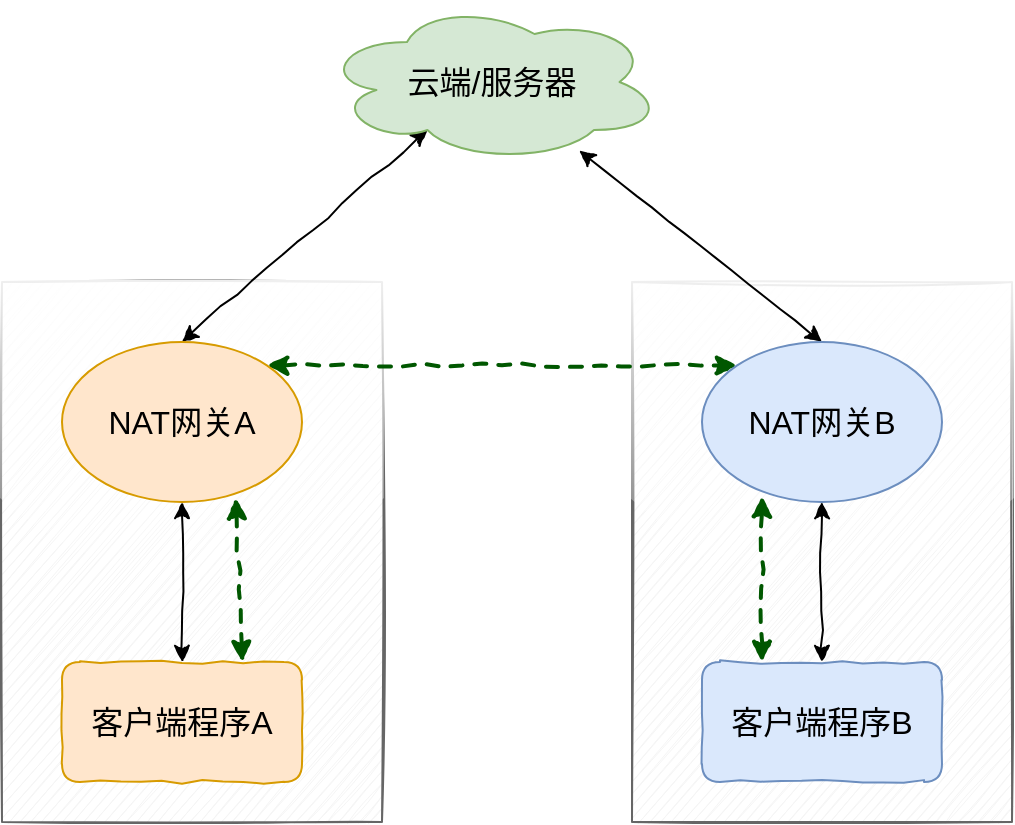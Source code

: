 <mxfile version="13.7.9" type="device" pages="2"><diagram name="P2P" id="c7558073-3199-34d8-9f00-42111426c3f3"><mxGraphModel dx="446" dy="807" grid="1" gridSize="10" guides="1" tooltips="1" connect="1" arrows="1" fold="1" page="1" pageScale="1" pageWidth="826" pageHeight="1169" background="#ffffff" math="0" shadow="0"><root><mxCell id="0"/><mxCell id="1" parent="0"/><mxCell id="Mm_WeiMqFNoQ1jMIzrZB-117" value="" style="rounded=0;whiteSpace=wrap;html=1;comic=1;fillColor=#f5f5f5;strokeColor=#666666;fontColor=#333333;glass=1;sketch=1;" vertex="1" parent="1"><mxGeometry x="445" y="290" width="190" height="270" as="geometry"/></mxCell><mxCell id="Mm_WeiMqFNoQ1jMIzrZB-116" value="" style="rounded=0;whiteSpace=wrap;html=1;comic=1;fillColor=#f5f5f5;strokeColor=#666666;fontColor=#333333;glass=1;sketch=1;" vertex="1" parent="1"><mxGeometry x="130" y="290" width="190" height="270" as="geometry"/></mxCell><mxCell id="Mm_WeiMqFNoQ1jMIzrZB-105" value="" style="edgeStyle=none;rounded=0;orthogonalLoop=1;jettySize=auto;html=1;entryX=0.5;entryY=1;entryDx=0;entryDy=0;comic=1;startArrow=classic;startFill=1;" edge="1" parent="1" source="Mm_WeiMqFNoQ1jMIzrZB-96" target="Mm_WeiMqFNoQ1jMIzrZB-98"><mxGeometry relative="1" as="geometry"><mxPoint x="180" y="440" as="targetPoint"/></mxGeometry></mxCell><mxCell id="Mm_WeiMqFNoQ1jMIzrZB-108" style="edgeStyle=none;rounded=0;comic=1;orthogonalLoop=1;jettySize=auto;html=1;exitX=0.75;exitY=0;exitDx=0;exitDy=0;entryX=0.725;entryY=0.975;entryDx=0;entryDy=0;entryPerimeter=0;dashed=1;startArrow=classic;startFill=1;fillColor=#008a00;strokeColor=#005700;strokeWidth=2;" edge="1" parent="1" source="Mm_WeiMqFNoQ1jMIzrZB-96" target="Mm_WeiMqFNoQ1jMIzrZB-98"><mxGeometry relative="1" as="geometry"/></mxCell><mxCell id="Mm_WeiMqFNoQ1jMIzrZB-96" value="客户端程序A" style="rounded=1;whiteSpace=wrap;html=1;fontSize=16;fillColor=#ffe6cc;strokeColor=#d79b00;comic=1;" vertex="1" parent="1"><mxGeometry x="160" y="480" width="120" height="60" as="geometry"/></mxCell><mxCell id="Mm_WeiMqFNoQ1jMIzrZB-106" style="edgeStyle=none;rounded=0;orthogonalLoop=1;jettySize=auto;html=1;exitX=0.5;exitY=0;exitDx=0;exitDy=0;entryX=0.5;entryY=1;entryDx=0;entryDy=0;comic=1;startArrow=classic;startFill=1;" edge="1" parent="1" source="Mm_WeiMqFNoQ1jMIzrZB-97" target="Mm_WeiMqFNoQ1jMIzrZB-99"><mxGeometry relative="1" as="geometry"/></mxCell><mxCell id="Mm_WeiMqFNoQ1jMIzrZB-111" style="edgeStyle=none;rounded=0;comic=1;orthogonalLoop=1;jettySize=auto;html=1;exitX=0.25;exitY=0;exitDx=0;exitDy=0;entryX=0.25;entryY=0.963;entryDx=0;entryDy=0;entryPerimeter=0;dashed=1;startArrow=classic;startFill=1;fillColor=#008a00;strokeColor=#005700;strokeWidth=2;" edge="1" parent="1" source="Mm_WeiMqFNoQ1jMIzrZB-97" target="Mm_WeiMqFNoQ1jMIzrZB-99"><mxGeometry relative="1" as="geometry"/></mxCell><mxCell id="Mm_WeiMqFNoQ1jMIzrZB-97" value="客户端程序B" style="rounded=1;whiteSpace=wrap;html=1;fontSize=16;fillColor=#dae8fc;strokeColor=#6c8ebf;comic=1;" vertex="1" parent="1"><mxGeometry x="480" y="480" width="120" height="60" as="geometry"/></mxCell><mxCell id="Mm_WeiMqFNoQ1jMIzrZB-103" style="rounded=0;orthogonalLoop=1;jettySize=auto;html=1;exitX=0.5;exitY=0;exitDx=0;exitDy=0;entryX=0.31;entryY=0.8;entryDx=0;entryDy=0;comic=1;startArrow=classic;startFill=1;entryPerimeter=0;" edge="1" parent="1" source="Mm_WeiMqFNoQ1jMIzrZB-98" target="Mm_WeiMqFNoQ1jMIzrZB-110"><mxGeometry relative="1" as="geometry"><mxPoint x="350" y="260" as="targetPoint"/></mxGeometry></mxCell><mxCell id="Mm_WeiMqFNoQ1jMIzrZB-109" style="edgeStyle=none;rounded=0;comic=1;orthogonalLoop=1;jettySize=auto;html=1;exitX=1;exitY=0;exitDx=0;exitDy=0;entryX=0;entryY=0;entryDx=0;entryDy=0;dashed=1;startArrow=classic;startFill=1;fillColor=#008a00;strokeColor=#005700;strokeWidth=2;" edge="1" parent="1" source="Mm_WeiMqFNoQ1jMIzrZB-98" target="Mm_WeiMqFNoQ1jMIzrZB-99"><mxGeometry relative="1" as="geometry"/></mxCell><mxCell id="Mm_WeiMqFNoQ1jMIzrZB-98" value="&lt;font style=&quot;font-size: 16px&quot;&gt;NAT网关A&lt;/font&gt;" style="ellipse;whiteSpace=wrap;html=1;fillColor=#ffe6cc;strokeColor=#d79b00;comic=1;" vertex="1" parent="1"><mxGeometry x="160" y="320" width="120" height="80" as="geometry"/></mxCell><mxCell id="Mm_WeiMqFNoQ1jMIzrZB-107" style="edgeStyle=none;rounded=0;orthogonalLoop=1;jettySize=auto;html=1;exitX=0.5;exitY=0;exitDx=0;exitDy=0;comic=1;startArrow=classic;startFill=1;" edge="1" parent="1" source="Mm_WeiMqFNoQ1jMIzrZB-99" target="Mm_WeiMqFNoQ1jMIzrZB-110"><mxGeometry relative="1" as="geometry"><mxPoint x="410" y="260" as="targetPoint"/></mxGeometry></mxCell><mxCell id="Mm_WeiMqFNoQ1jMIzrZB-99" value="&lt;font style=&quot;font-size: 16px&quot;&gt;NAT网关B&lt;/font&gt;" style="ellipse;whiteSpace=wrap;html=1;fillColor=#dae8fc;strokeColor=#6c8ebf;comic=1;" vertex="1" parent="1"><mxGeometry x="480" y="320" width="120" height="80" as="geometry"/></mxCell><mxCell id="Mm_WeiMqFNoQ1jMIzrZB-110" value="&lt;font style=&quot;font-size: 16px&quot;&gt;云端/服务器&lt;/font&gt;" style="ellipse;shape=cloud;whiteSpace=wrap;html=1;fillColor=#d5e8d4;strokeColor=#82b366;comic=1;" vertex="1" parent="1"><mxGeometry x="290" y="150" width="170" height="80" as="geometry"/></mxCell></root></mxGraphModel></diagram><diagram id="2b8GTmCnWbra9J3vqRp0" name="STUN整体流程"><mxGraphModel dx="1086" dy="807" grid="1" gridSize="10" guides="1" tooltips="1" connect="1" arrows="1" fold="1" page="1" pageScale="1" pageWidth="827" pageHeight="1169" math="0" shadow="0"><root><mxCell id="dzpoQuipDWbVxNvli0K0-0"/><mxCell id="dzpoQuipDWbVxNvli0K0-1" parent="dzpoQuipDWbVxNvli0K0-0"/><mxCell id="dzpoQuipDWbVxNvli0K0-5" value="" style="edgeStyle=none;rounded=0;comic=1;orthogonalLoop=1;jettySize=auto;html=1;startArrow=none;startFill=0;strokeWidth=2;fontSize=16;" edge="1" parent="dzpoQuipDWbVxNvli0K0-1" source="dzpoQuipDWbVxNvli0K0-2" target="dzpoQuipDWbVxNvli0K0-4"><mxGeometry relative="1" as="geometry"/></mxCell><mxCell id="dzpoQuipDWbVxNvli0K0-2" value="&lt;font style=&quot;font-size: 16px;&quot;&gt;1. 向STUN-Server发送Request&lt;/font&gt;" style="rounded=1;whiteSpace=wrap;html=1;glass=0;comic=1;sketch=0;fontSize=16;fillColor=#cce5ff;strokeColor=#36393d;" vertex="1" parent="dzpoQuipDWbVxNvli0K0-1"><mxGeometry x="105" y="80" width="140" height="60" as="geometry"/></mxCell><mxCell id="dzpoQuipDWbVxNvli0K0-7" value="N" style="edgeStyle=none;rounded=0;comic=1;orthogonalLoop=1;jettySize=auto;html=1;startArrow=none;startFill=0;strokeWidth=2;fontSize=16;" edge="1" parent="dzpoQuipDWbVxNvli0K0-1" source="dzpoQuipDWbVxNvli0K0-4" target="dzpoQuipDWbVxNvli0K0-6"><mxGeometry relative="1" as="geometry"><Array as="points"/></mxGeometry></mxCell><mxCell id="dzpoQuipDWbVxNvli0K0-9" value="Y" style="edgeStyle=none;rounded=0;comic=1;orthogonalLoop=1;jettySize=auto;html=1;startArrow=none;startFill=0;strokeWidth=2;fontSize=16;" edge="1" parent="dzpoQuipDWbVxNvli0K0-1" source="dzpoQuipDWbVxNvli0K0-4" target="dzpoQuipDWbVxNvli0K0-8"><mxGeometry relative="1" as="geometry"/></mxCell><mxCell id="dzpoQuipDWbVxNvli0K0-4" value="&lt;font style=&quot;font-size: 16px&quot;&gt;收到回应?&lt;/font&gt;" style="rhombus;whiteSpace=wrap;html=1;rounded=1;glass=0;comic=1;sketch=0;fontSize=16;fillColor=#f9f7ed;strokeColor=#36393d;" vertex="1" parent="dzpoQuipDWbVxNvli0K0-1"><mxGeometry x="105" y="210" width="140" height="80" as="geometry"/></mxCell><mxCell id="dzpoQuipDWbVxNvli0K0-6" value="&lt;font style=&quot;font-size: 16px&quot;&gt;类型: UDP Blocked&lt;/font&gt;" style="whiteSpace=wrap;html=1;rounded=1;glass=0;comic=1;sketch=0;fontSize=16;fillColor=#ffcccc;strokeColor=#36393d;" vertex="1" parent="dzpoQuipDWbVxNvli0K0-1"><mxGeometry x="305" y="220" width="125" height="60" as="geometry"/></mxCell><mxCell id="dzpoQuipDWbVxNvli0K0-15" value="Y" style="edgeStyle=none;rounded=0;comic=1;orthogonalLoop=1;jettySize=auto;html=1;startArrow=none;startFill=0;strokeWidth=2;fontSize=16;" edge="1" parent="dzpoQuipDWbVxNvli0K0-1" source="dzpoQuipDWbVxNvli0K0-8" target="dzpoQuipDWbVxNvli0K0-12"><mxGeometry relative="1" as="geometry"/></mxCell><mxCell id="dzpoQuipDWbVxNvli0K0-23" value="N" style="edgeStyle=none;rounded=0;comic=1;orthogonalLoop=1;jettySize=auto;html=1;startArrow=none;startFill=0;strokeWidth=2;fontSize=16;" edge="1" parent="dzpoQuipDWbVxNvli0K0-1" source="dzpoQuipDWbVxNvli0K0-8" target="dzpoQuipDWbVxNvli0K0-10"><mxGeometry relative="1" as="geometry"/></mxCell><mxCell id="dzpoQuipDWbVxNvli0K0-8" value="&lt;span style=&quot;font-size: 16px&quot;&gt;Public IP == &lt;br style=&quot;font-size: 16px;&quot;&gt;Link IP ?&lt;/span&gt;" style="rhombus;whiteSpace=wrap;html=1;rounded=1;glass=0;comic=1;sketch=0;fontSize=16;fillColor=#f9f7ed;strokeColor=#36393d;" vertex="1" parent="dzpoQuipDWbVxNvli0K0-1"><mxGeometry x="105" y="349" width="140" height="80" as="geometry"/></mxCell><mxCell id="dzpoQuipDWbVxNvli0K0-25" value="" style="edgeStyle=none;rounded=0;comic=1;orthogonalLoop=1;jettySize=auto;html=1;startArrow=none;startFill=0;strokeWidth=2;fontSize=16;" edge="1" parent="dzpoQuipDWbVxNvli0K0-1" source="dzpoQuipDWbVxNvli0K0-10" target="dzpoQuipDWbVxNvli0K0-24"><mxGeometry relative="1" as="geometry"/></mxCell><mxCell id="dzpoQuipDWbVxNvli0K0-10" value="&lt;span style=&quot;font-size: 16px&quot;&gt;位于NAT网络&lt;br style=&quot;font-size: 16px&quot;&gt;记录本次公网IP和端口&lt;br style=&quot;font-size: 16px&quot;&gt;&lt;/span&gt;" style="whiteSpace=wrap;html=1;rounded=1;glass=0;comic=1;sketch=0;fontSize=16;fillColor=#ffcc99;strokeColor=#36393d;" vertex="1" parent="dzpoQuipDWbVxNvli0K0-1"><mxGeometry x="446.5" y="359" width="182" height="60" as="geometry"/></mxCell><mxCell id="dzpoQuipDWbVxNvli0K0-14" value="" style="edgeStyle=none;rounded=0;comic=1;orthogonalLoop=1;jettySize=auto;html=1;startArrow=none;startFill=0;strokeWidth=2;fontSize=16;" edge="1" parent="dzpoQuipDWbVxNvli0K0-1" source="dzpoQuipDWbVxNvli0K0-12" target="dzpoQuipDWbVxNvli0K0-13"><mxGeometry relative="1" as="geometry"/></mxCell><mxCell id="dzpoQuipDWbVxNvli0K0-12" value="&lt;span style=&quot;font-size: 16px&quot;&gt;无NAT, 公网&lt;br style=&quot;font-size: 16px;&quot;&gt;检测防火墙&lt;br style=&quot;font-size: 16px;&quot;&gt;&lt;/span&gt;" style="whiteSpace=wrap;html=1;rounded=1;glass=0;comic=1;sketch=0;fontSize=16;fillColor=#ffcc99;strokeColor=#36393d;" vertex="1" parent="dzpoQuipDWbVxNvli0K0-1"><mxGeometry x="115" y="480" width="120" height="60" as="geometry"/></mxCell><mxCell id="dzpoQuipDWbVxNvli0K0-17" value="" style="edgeStyle=none;rounded=0;comic=1;orthogonalLoop=1;jettySize=auto;html=1;startArrow=none;startFill=0;strokeWidth=2;fontSize=16;" edge="1" parent="dzpoQuipDWbVxNvli0K0-1" source="dzpoQuipDWbVxNvli0K0-13" target="dzpoQuipDWbVxNvli0K0-16"><mxGeometry relative="1" as="geometry"/></mxCell><mxCell id="dzpoQuipDWbVxNvli0K0-13" value="&lt;span style=&quot;font-size: 16px&quot;&gt;2. 向Server发送Request, 要求从其他IP和端口回应包&lt;br style=&quot;font-size: 16px&quot;&gt;&lt;/span&gt;" style="whiteSpace=wrap;html=1;rounded=1;glass=0;comic=1;sketch=0;fontSize=16;fillColor=#cce5ff;strokeColor=#36393d;" vertex="1" parent="dzpoQuipDWbVxNvli0K0-1"><mxGeometry x="75" y="584.5" width="200" height="60" as="geometry"/></mxCell><mxCell id="dzpoQuipDWbVxNvli0K0-19" value="N" style="edgeStyle=none;rounded=0;comic=1;orthogonalLoop=1;jettySize=auto;html=1;startArrow=none;startFill=0;strokeWidth=2;fontSize=16;" edge="1" parent="dzpoQuipDWbVxNvli0K0-1" source="dzpoQuipDWbVxNvli0K0-16" target="dzpoQuipDWbVxNvli0K0-18"><mxGeometry relative="1" as="geometry"/></mxCell><mxCell id="dzpoQuipDWbVxNvli0K0-21" value="Y" style="edgeStyle=none;rounded=0;comic=1;orthogonalLoop=1;jettySize=auto;html=1;startArrow=none;startFill=0;strokeWidth=2;fontSize=16;" edge="1" parent="dzpoQuipDWbVxNvli0K0-1" source="dzpoQuipDWbVxNvli0K0-16" target="dzpoQuipDWbVxNvli0K0-20"><mxGeometry relative="1" as="geometry"/></mxCell><mxCell id="dzpoQuipDWbVxNvli0K0-16" value="&lt;font style=&quot;font-size: 16px&quot;&gt;收到回应?&lt;/font&gt;" style="rhombus;whiteSpace=wrap;html=1;rounded=1;glass=0;comic=1;sketch=0;fontSize=16;fillColor=#f9f7ed;strokeColor=#36393d;" vertex="1" parent="dzpoQuipDWbVxNvli0K0-1"><mxGeometry x="105" y="680" width="140" height="80" as="geometry"/></mxCell><mxCell id="dzpoQuipDWbVxNvli0K0-18" value="&lt;span style=&quot;font-size: 16px&quot;&gt;类型: Firewall Blocked&lt;br style=&quot;font-size: 16px&quot;&gt;&lt;/span&gt;" style="whiteSpace=wrap;html=1;rounded=1;glass=0;comic=1;sketch=0;fontSize=16;fillColor=#ffcccc;strokeColor=#36393d;" vertex="1" parent="dzpoQuipDWbVxNvli0K0-1"><mxGeometry x="281" y="690" width="149" height="60" as="geometry"/></mxCell><mxCell id="dzpoQuipDWbVxNvli0K0-20" value="&lt;span style=&quot;font-size: 16px&quot;&gt;类型: Opened&lt;br style=&quot;font-size: 16px&quot;&gt;&lt;/span&gt;" style="whiteSpace=wrap;html=1;rounded=1;glass=0;comic=1;sketch=0;fontSize=16;fillColor=#cdeb8b;strokeColor=#36393d;" vertex="1" parent="dzpoQuipDWbVxNvli0K0-1"><mxGeometry x="115" y="816" width="120" height="60" as="geometry"/></mxCell><mxCell id="dzpoQuipDWbVxNvli0K0-27" value="" style="edgeStyle=none;rounded=0;comic=1;orthogonalLoop=1;jettySize=auto;html=1;startArrow=none;startFill=0;strokeWidth=2;fontSize=16;" edge="1" parent="dzpoQuipDWbVxNvli0K0-1" source="dzpoQuipDWbVxNvli0K0-24" target="dzpoQuipDWbVxNvli0K0-26"><mxGeometry relative="1" as="geometry"/></mxCell><mxCell id="dzpoQuipDWbVxNvli0K0-24" value="&lt;span style=&quot;font-size: 16px&quot;&gt;3. 向Server发送Request, 要求从其他IP和端口回应包&lt;br style=&quot;font-size: 16px&quot;&gt;&lt;/span&gt;" style="whiteSpace=wrap;html=1;rounded=1;glass=0;comic=1;sketch=0;fontSize=16;fillColor=#cce5ff;strokeColor=#36393d;" vertex="1" parent="dzpoQuipDWbVxNvli0K0-1"><mxGeometry x="430" y="460" width="215" height="60" as="geometry"/></mxCell><mxCell id="dzpoQuipDWbVxNvli0K0-30" value="Y" style="edgeStyle=none;rounded=0;comic=1;orthogonalLoop=1;jettySize=auto;html=1;startArrow=none;startFill=0;strokeWidth=2;fontSize=16;" edge="1" parent="dzpoQuipDWbVxNvli0K0-1" source="dzpoQuipDWbVxNvli0K0-26" target="dzpoQuipDWbVxNvli0K0-29"><mxGeometry relative="1" as="geometry"/></mxCell><mxCell id="dzpoQuipDWbVxNvli0K0-31" value="N" style="edgeStyle=none;rounded=0;comic=1;orthogonalLoop=1;jettySize=auto;html=1;startArrow=none;startFill=0;strokeWidth=2;fontSize=16;" edge="1" parent="dzpoQuipDWbVxNvli0K0-1" source="dzpoQuipDWbVxNvli0K0-26" target="dzpoQuipDWbVxNvli0K0-28"><mxGeometry relative="1" as="geometry"/></mxCell><mxCell id="dzpoQuipDWbVxNvli0K0-26" value="&lt;font style=&quot;font-size: 16px&quot;&gt;收到回应?&lt;/font&gt;" style="rhombus;whiteSpace=wrap;html=1;rounded=1;glass=0;comic=1;sketch=0;fontSize=16;fillColor=#f9f7ed;strokeColor=#36393d;" vertex="1" parent="dzpoQuipDWbVxNvli0K0-1"><mxGeometry x="469" y="564.5" width="140" height="80" as="geometry"/></mxCell><mxCell id="dzpoQuipDWbVxNvli0K0-33" value="" style="edgeStyle=none;rounded=0;comic=1;orthogonalLoop=1;jettySize=auto;html=1;startArrow=none;startFill=0;strokeWidth=2;fontSize=16;" edge="1" parent="dzpoQuipDWbVxNvli0K0-1" source="dzpoQuipDWbVxNvli0K0-28" target="dzpoQuipDWbVxNvli0K0-32"><mxGeometry relative="1" as="geometry"/></mxCell><mxCell id="dzpoQuipDWbVxNvli0K0-28" value="&lt;span style=&quot;font-size: 16px&quot;&gt;4. 向Server另外一个IP和端口发送Request, 请求新的公网IP&lt;br style=&quot;font-size: 16px&quot;&gt;&lt;/span&gt;" style="whiteSpace=wrap;html=1;rounded=1;glass=0;comic=1;sketch=0;fontSize=16;fillColor=#cce5ff;strokeColor=#36393d;" vertex="1" parent="dzpoQuipDWbVxNvli0K0-1"><mxGeometry x="645" y="574.5" width="230" height="60" as="geometry"/></mxCell><mxCell id="dzpoQuipDWbVxNvli0K0-29" value="&lt;span style=&quot;font-size: 16px&quot;&gt;类型: Full Cone&lt;br style=&quot;font-size: 16px&quot;&gt;&lt;/span&gt;" style="whiteSpace=wrap;html=1;rounded=1;glass=0;comic=1;sketch=0;fontSize=16;fillColor=#ffff88;strokeColor=#36393d;" vertex="1" parent="dzpoQuipDWbVxNvli0K0-1"><mxGeometry x="473" y="692" width="140" height="60" as="geometry"/></mxCell><mxCell id="dzpoQuipDWbVxNvli0K0-35" value="N" style="edgeStyle=none;rounded=0;comic=1;orthogonalLoop=1;jettySize=auto;html=1;startArrow=none;startFill=0;strokeWidth=2;fontSize=16;" edge="1" parent="dzpoQuipDWbVxNvli0K0-1" source="dzpoQuipDWbVxNvli0K0-32" target="dzpoQuipDWbVxNvli0K0-34"><mxGeometry relative="1" as="geometry"/></mxCell><mxCell id="dzpoQuipDWbVxNvli0K0-37" value="" style="edgeStyle=none;rounded=0;comic=1;orthogonalLoop=1;jettySize=auto;html=1;startArrow=none;startFill=0;strokeWidth=2;fontSize=16;" edge="1" parent="dzpoQuipDWbVxNvli0K0-1" source="dzpoQuipDWbVxNvli0K0-32" target="dzpoQuipDWbVxNvli0K0-36"><mxGeometry relative="1" as="geometry"/></mxCell><mxCell id="dzpoQuipDWbVxNvli0K0-38" value="Y" style="edgeStyle=none;rounded=0;comic=1;orthogonalLoop=1;jettySize=auto;html=1;startArrow=none;startFill=0;strokeWidth=2;fontSize=16;" edge="1" parent="dzpoQuipDWbVxNvli0K0-1" source="dzpoQuipDWbVxNvli0K0-32" target="dzpoQuipDWbVxNvli0K0-36"><mxGeometry relative="1" as="geometry"/></mxCell><mxCell id="dzpoQuipDWbVxNvli0K0-32" value="&lt;font style=&quot;font-size: 16px&quot;&gt;两次公网的IP&lt;br&gt;和端口一致?&lt;/font&gt;" style="rhombus;whiteSpace=wrap;html=1;rounded=1;glass=0;comic=1;sketch=0;fontSize=16;fillColor=#f9f7ed;strokeColor=#36393d;" vertex="1" parent="dzpoQuipDWbVxNvli0K0-1"><mxGeometry x="685" y="673" width="150" height="80" as="geometry"/></mxCell><mxCell id="dzpoQuipDWbVxNvli0K0-34" value="&lt;span style=&quot;font-size: 16px&quot;&gt;类型: Symmetric NAT&lt;br style=&quot;font-size: 16px&quot;&gt;&lt;/span&gt;" style="whiteSpace=wrap;html=1;rounded=1;glass=0;comic=1;sketch=0;fontSize=16;fillColor=#ffcccc;strokeColor=#36393d;" vertex="1" parent="dzpoQuipDWbVxNvli0K0-1"><mxGeometry x="875" y="690" width="135" height="60" as="geometry"/></mxCell><mxCell id="dzpoQuipDWbVxNvli0K0-40" value="" style="edgeStyle=none;rounded=0;comic=1;orthogonalLoop=1;jettySize=auto;html=1;startArrow=none;startFill=0;strokeWidth=2;fontSize=16;" edge="1" parent="dzpoQuipDWbVxNvli0K0-1" source="dzpoQuipDWbVxNvli0K0-36" target="dzpoQuipDWbVxNvli0K0-39"><mxGeometry relative="1" as="geometry"/></mxCell><mxCell id="dzpoQuipDWbVxNvli0K0-36" value="&lt;span style=&quot;font-size: 16px&quot;&gt;5. Client请求服务器从相同的IP和不同的端口向客户端回包&lt;br style=&quot;font-size: 16px&quot;&gt;&lt;/span&gt;" style="whiteSpace=wrap;html=1;rounded=1;glass=0;comic=1;sketch=0;fontSize=16;fillColor=#cce5ff;strokeColor=#36393d;" vertex="1" parent="dzpoQuipDWbVxNvli0K0-1"><mxGeometry x="645" y="800" width="230" height="60" as="geometry"/></mxCell><mxCell id="dzpoQuipDWbVxNvli0K0-42" value="N" style="edgeStyle=none;rounded=0;comic=1;orthogonalLoop=1;jettySize=auto;html=1;startArrow=none;startFill=0;strokeWidth=2;fontSize=16;" edge="1" parent="dzpoQuipDWbVxNvli0K0-1" source="dzpoQuipDWbVxNvli0K0-39" target="dzpoQuipDWbVxNvli0K0-41"><mxGeometry relative="1" as="geometry"/></mxCell><mxCell id="dzpoQuipDWbVxNvli0K0-44" value="Y" style="edgeStyle=none;rounded=0;comic=1;orthogonalLoop=1;jettySize=auto;html=1;startArrow=none;startFill=0;strokeWidth=2;fontSize=16;" edge="1" parent="dzpoQuipDWbVxNvli0K0-1" source="dzpoQuipDWbVxNvli0K0-39" target="dzpoQuipDWbVxNvli0K0-43"><mxGeometry relative="1" as="geometry"/></mxCell><mxCell id="dzpoQuipDWbVxNvli0K0-39" value="&lt;font style=&quot;font-size: 16px&quot;&gt;收到回应?&lt;/font&gt;" style="rhombus;whiteSpace=wrap;html=1;rounded=1;glass=0;comic=1;sketch=0;fontSize=16;fillColor=#f9f7ed;strokeColor=#36393d;" vertex="1" parent="dzpoQuipDWbVxNvli0K0-1"><mxGeometry x="690" y="884" width="140" height="80" as="geometry"/></mxCell><mxCell id="dzpoQuipDWbVxNvli0K0-41" value="&lt;span style=&quot;font-size: 16px&quot;&gt;类型: Port Restricted Cone&lt;br style=&quot;font-size: 16px&quot;&gt;&lt;/span&gt;" style="whiteSpace=wrap;html=1;rounded=1;glass=0;comic=1;sketch=0;fontSize=16;fillColor=#ffff88;strokeColor=#36393d;" vertex="1" parent="dzpoQuipDWbVxNvli0K0-1"><mxGeometry x="875" y="894" width="140" height="60" as="geometry"/></mxCell><mxCell id="dzpoQuipDWbVxNvli0K0-43" value="&lt;span style=&quot;font-size: 16px&quot;&gt;类型: Restricted Cone&lt;br style=&quot;font-size: 16px&quot;&gt;&lt;/span&gt;" style="whiteSpace=wrap;html=1;rounded=1;glass=0;comic=1;sketch=0;fontSize=16;fillColor=#ffff88;strokeColor=#36393d;" vertex="1" parent="dzpoQuipDWbVxNvli0K0-1"><mxGeometry x="685" y="1010" width="140" height="60" as="geometry"/></mxCell></root></mxGraphModel></diagram></mxfile>